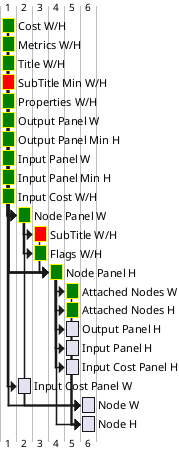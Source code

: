 @startgantt foo

[Cost W/H] lasts 1 days
[Metrics W/H] lasts 1 days

[Title W/H] lasts 1 days
[SubTitle Min W/H] lasts 1 days
[Properties W/H] lasts 1 days

[Output Panel W] lasts 1 days
[Output Panel Min H] lasts 1 days
[Input Panel W] lasts 1 days
[Input Panel Min H] lasts 1 days
[Input Cost W/H] lasts 1 days


[Node Panel W] starts at [Cost W/H]'s end
[Node Panel W] starts at [Metrics W/H]'s end
[Node Panel W] starts at [Title W/H]'s end
[Node Panel W] starts at [SubTitle Min W/H]'s end
[Node Panel W] starts at [Output Panel W]'s end
[Node Panel W] starts at [Input Panel W]'s end
[Node Panel W] starts at [Input Cost W/H]'s end


[SubTitle W/H] starts at [Node Panel W]'s end


[Flags W/H] starts at [Node Panel W]'s end


[Node Panel H] starts at [Cost W/H]'s end
[Node Panel H] starts at [Metrics W/H]'s end
[Node Panel H] starts at [Title W/H]'s end 
[Node Panel H] starts at [Properties W/H]'s end 
[Node Panel H] starts at [SubTitle Min W/H]'s end 
[Node Panel H] starts at [Output Panel Min H]'s end 
[Node Panel H] starts at [Input Panel Min H]'s end 
[Node Panel H] starts at [Input Cost W/H]'s end
[Node Panel H] starts at [Flags W/H]'s end
[Node Panel H] starts at [SubTitle W/H]'s end

[Attached Nodes W] starts at [Node Panel H]'s end
[Attached Nodes H] starts at [Node Panel H]'s end

[Output Panel H] starts at [Node Panel H]'s end
[Input Panel H] starts at [Node Panel H]'s end

[Input Cost Panel H] starts at [Node Panel H]'s end
[Input Cost Panel W] starts at [Input Cost W/H]'s end


[Node W] starts at [Node Panel W]'s end
[Node W] starts at [Input Cost Panel W]'s end
[Node W] starts at [Input Panel W]'s end
[Node W] starts at [Output Panel W]'s end
[Node W] starts at [Attached Nodes W]'s end


[Node H] starts at [Node Panel H]'s end
[Node H] starts at [Input Cost Panel H]'s end
[Node H] starts at [Input Panel H]'s end
[Node H] starts at [Output Panel H]'s end
[Node H] starts at [Attached Nodes H]'s end


[Cost W/H] is colored in green/yellow
[Metrics W/H] is colored in green/yellow
[Title W/H] is colored in green/yellow
[Properties W/H] is colored in green/yellow
[Output Panel W] is colored in green/yellow
[Output Panel Min H]  is colored in green/yellow
[Input Panel W]  is colored in green/yellow
[Input Panel Min H]  is colored in green/yellow
[Input Cost W/H]  is colored in green/yellow
[SubTitle Min W/H]  is colored in red/yellow
[Node Panel W]  is colored in green/yellow
[Flags W/H] is colored in green/yellow
[SubTitle W/H]  is colored in red/yellow
[Node Panel H] is colored in green/yellow

[Attached Nodes W] is colored in green/yellow
[Attached Nodes H] is colored in green/yellow
@endgantt